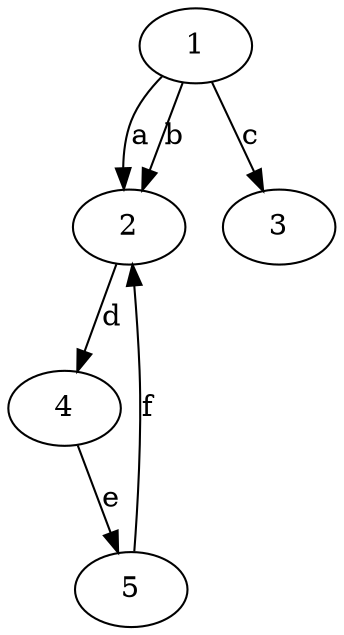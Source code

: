 digraph G
{
1 -> 2 [label = "a"]
1 -> 2 [label = "b"]
1 -> 3 [label = "c"]
2 -> 4 [label = "d"]
4 -> 5 [label = "e"]
5 -> 2 [label = "f"]
}